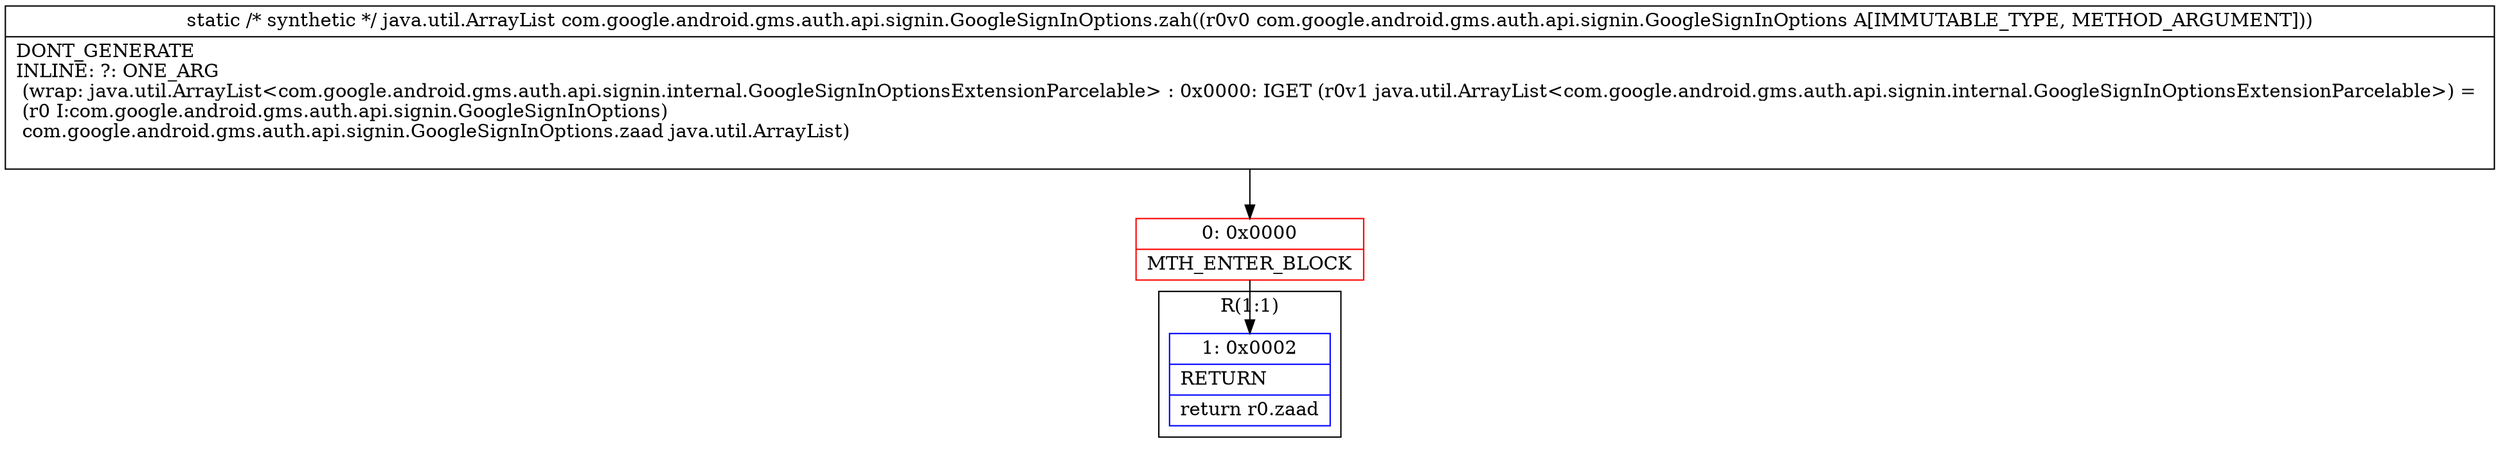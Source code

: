 digraph "CFG forcom.google.android.gms.auth.api.signin.GoogleSignInOptions.zah(Lcom\/google\/android\/gms\/auth\/api\/signin\/GoogleSignInOptions;)Ljava\/util\/ArrayList;" {
subgraph cluster_Region_2099024589 {
label = "R(1:1)";
node [shape=record,color=blue];
Node_1 [shape=record,label="{1\:\ 0x0002|RETURN\l|return r0.zaad\l}"];
}
Node_0 [shape=record,color=red,label="{0\:\ 0x0000|MTH_ENTER_BLOCK\l}"];
MethodNode[shape=record,label="{static \/* synthetic *\/ java.util.ArrayList com.google.android.gms.auth.api.signin.GoogleSignInOptions.zah((r0v0 com.google.android.gms.auth.api.signin.GoogleSignInOptions A[IMMUTABLE_TYPE, METHOD_ARGUMENT]))  | DONT_GENERATE\lINLINE: ?: ONE_ARG  \l  (wrap: java.util.ArrayList\<com.google.android.gms.auth.api.signin.internal.GoogleSignInOptionsExtensionParcelable\> : 0x0000: IGET  (r0v1 java.util.ArrayList\<com.google.android.gms.auth.api.signin.internal.GoogleSignInOptionsExtensionParcelable\>) = \l  (r0 I:com.google.android.gms.auth.api.signin.GoogleSignInOptions)\l com.google.android.gms.auth.api.signin.GoogleSignInOptions.zaad java.util.ArrayList)\l\l}"];
MethodNode -> Node_0;
Node_0 -> Node_1;
}

